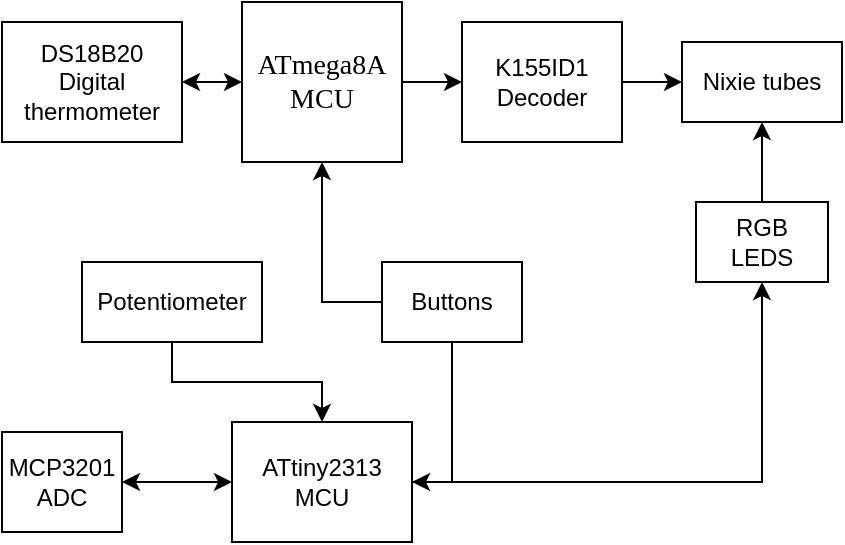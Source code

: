 <mxfile version="14.5.8" type="device"><diagram id="I-mGWD2pxUxeqg4CrHhC" name="Page-1"><mxGraphModel dx="782" dy="679" grid="1" gridSize="10" guides="1" tooltips="1" connect="1" arrows="1" fold="1" page="1" pageScale="1" pageWidth="827" pageHeight="1169" math="0" shadow="0"><root><mxCell id="0"/><mxCell id="1" parent="0"/><mxCell id="lrjJNd7GdLV_FSqUNZJl-12" value="" style="edgeStyle=orthogonalEdgeStyle;rounded=0;orthogonalLoop=1;jettySize=auto;html=1;" parent="1" source="lrjJNd7GdLV_FSqUNZJl-1" target="lrjJNd7GdLV_FSqUNZJl-2" edge="1"><mxGeometry relative="1" as="geometry"/></mxCell><mxCell id="lrjJNd7GdLV_FSqUNZJl-1" value="&lt;font face=&quot;Times New Roman&quot; style=&quot;font-size: 14px&quot;&gt;ATmega8A&lt;br&gt;MCU&lt;/font&gt;" style="rounded=0;whiteSpace=wrap;html=1;fillColor=none;" parent="1" vertex="1"><mxGeometry x="250" y="270" width="80" height="80" as="geometry"/></mxCell><mxCell id="lrjJNd7GdLV_FSqUNZJl-13" value="" style="edgeStyle=orthogonalEdgeStyle;rounded=0;orthogonalLoop=1;jettySize=auto;html=1;" parent="1" source="lrjJNd7GdLV_FSqUNZJl-2" target="lrjJNd7GdLV_FSqUNZJl-3" edge="1"><mxGeometry relative="1" as="geometry"/></mxCell><mxCell id="lrjJNd7GdLV_FSqUNZJl-2" value="K155ID1&lt;br&gt;Decoder" style="rounded=0;whiteSpace=wrap;html=1;fillColor=none;" parent="1" vertex="1"><mxGeometry x="360" y="280" width="80" height="60" as="geometry"/></mxCell><mxCell id="lrjJNd7GdLV_FSqUNZJl-3" value="Nixie tubes" style="rounded=0;whiteSpace=wrap;html=1;fillColor=none;" parent="1" vertex="1"><mxGeometry x="470" y="290" width="80" height="40" as="geometry"/></mxCell><mxCell id="lrjJNd7GdLV_FSqUNZJl-18" value="" style="edgeStyle=orthogonalEdgeStyle;rounded=0;orthogonalLoop=1;jettySize=auto;html=1;startArrow=classic;startFill=1;endArrow=classic;endFill=1;" parent="1" source="lrjJNd7GdLV_FSqUNZJl-4" target="lrjJNd7GdLV_FSqUNZJl-1" edge="1"><mxGeometry relative="1" as="geometry"/></mxCell><mxCell id="lrjJNd7GdLV_FSqUNZJl-4" value="DS18B20&lt;br&gt;Digital thermometer" style="rounded=0;whiteSpace=wrap;html=1;fillColor=none;" parent="1" vertex="1"><mxGeometry x="130" y="280" width="90" height="60" as="geometry"/></mxCell><mxCell id="lrjJNd7GdLV_FSqUNZJl-10" style="edgeStyle=orthogonalEdgeStyle;rounded=0;orthogonalLoop=1;jettySize=auto;html=1;entryX=1;entryY=0.5;entryDx=0;entryDy=0;" parent="1" source="lrjJNd7GdLV_FSqUNZJl-5" target="lrjJNd7GdLV_FSqUNZJl-7" edge="1"><mxGeometry relative="1" as="geometry"/></mxCell><mxCell id="lrjJNd7GdLV_FSqUNZJl-11" style="edgeStyle=orthogonalEdgeStyle;rounded=0;orthogonalLoop=1;jettySize=auto;html=1;entryX=0.5;entryY=1;entryDx=0;entryDy=0;" parent="1" source="lrjJNd7GdLV_FSqUNZJl-5" target="lrjJNd7GdLV_FSqUNZJl-1" edge="1"><mxGeometry relative="1" as="geometry"><Array as="points"><mxPoint x="290" y="420"/></Array></mxGeometry></mxCell><mxCell id="lrjJNd7GdLV_FSqUNZJl-5" value="Buttons" style="rounded=0;whiteSpace=wrap;html=1;fillColor=none;" parent="1" vertex="1"><mxGeometry x="320" y="400" width="70" height="40" as="geometry"/></mxCell><mxCell id="lrjJNd7GdLV_FSqUNZJl-7" value="ATtiny2313&lt;br&gt;MCU" style="rounded=0;whiteSpace=wrap;html=1;fillColor=none;" parent="1" vertex="1"><mxGeometry x="245" y="480" width="90" height="60" as="geometry"/></mxCell><mxCell id="lrjJNd7GdLV_FSqUNZJl-21" style="edgeStyle=orthogonalEdgeStyle;rounded=0;orthogonalLoop=1;jettySize=auto;html=1;entryX=0.5;entryY=0;entryDx=0;entryDy=0;startArrow=none;startFill=0;endArrow=classic;endFill=1;" parent="1" source="lrjJNd7GdLV_FSqUNZJl-8" target="lrjJNd7GdLV_FSqUNZJl-7" edge="1"><mxGeometry relative="1" as="geometry"/></mxCell><mxCell id="lrjJNd7GdLV_FSqUNZJl-8" value="Potentiometer" style="rounded=0;whiteSpace=wrap;html=1;fillColor=none;" parent="1" vertex="1"><mxGeometry x="170" y="400" width="90" height="40" as="geometry"/></mxCell><mxCell id="lrjJNd7GdLV_FSqUNZJl-16" style="edgeStyle=orthogonalEdgeStyle;rounded=0;orthogonalLoop=1;jettySize=auto;html=1;entryX=0.5;entryY=1;entryDx=0;entryDy=0;startArrow=none;startFill=0;" parent="1" source="lrjJNd7GdLV_FSqUNZJl-15" target="lrjJNd7GdLV_FSqUNZJl-3" edge="1"><mxGeometry relative="1" as="geometry"/></mxCell><mxCell id="lrjJNd7GdLV_FSqUNZJl-17" style="edgeStyle=orthogonalEdgeStyle;rounded=0;orthogonalLoop=1;jettySize=auto;html=1;entryX=1;entryY=0.5;entryDx=0;entryDy=0;startArrow=classic;startFill=1;endArrow=none;endFill=0;" parent="1" source="lrjJNd7GdLV_FSqUNZJl-15" target="lrjJNd7GdLV_FSqUNZJl-7" edge="1"><mxGeometry relative="1" as="geometry"><Array as="points"><mxPoint x="510" y="510"/></Array></mxGeometry></mxCell><mxCell id="lrjJNd7GdLV_FSqUNZJl-15" value="RGB &lt;br&gt;LEDS" style="rounded=0;whiteSpace=wrap;html=1;fillColor=none;" parent="1" vertex="1"><mxGeometry x="477" y="370" width="66" height="40" as="geometry"/></mxCell><mxCell id="lrjJNd7GdLV_FSqUNZJl-20" value="" style="edgeStyle=orthogonalEdgeStyle;rounded=0;orthogonalLoop=1;jettySize=auto;html=1;startArrow=classic;startFill=1;endArrow=classic;endFill=1;" parent="1" source="lrjJNd7GdLV_FSqUNZJl-19" target="lrjJNd7GdLV_FSqUNZJl-7" edge="1"><mxGeometry relative="1" as="geometry"/></mxCell><mxCell id="lrjJNd7GdLV_FSqUNZJl-19" value="MCP3201&lt;br&gt;ADC" style="rounded=0;whiteSpace=wrap;html=1;fillColor=none;" parent="1" vertex="1"><mxGeometry x="130" y="485" width="60" height="50" as="geometry"/></mxCell></root></mxGraphModel></diagram></mxfile>